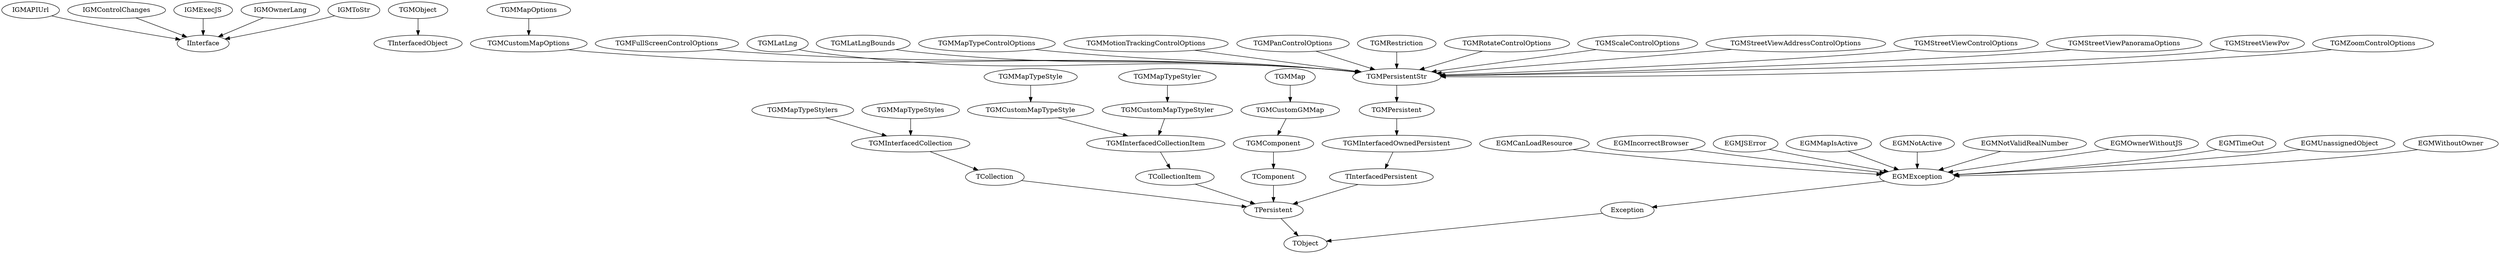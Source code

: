 DiGraph Classes {
  "IGMAPIUrl" -> "IInterface"
  "IGMAPIUrl" [href="GMClasses.IGMAPIUrl.html"]
  "IGMControlChanges" -> "IInterface"
  "IGMControlChanges" [href="GMClasses.IGMControlChanges.html"]
  "IGMExecJS" -> "IInterface"
  "IGMExecJS" [href="GMClasses.IGMExecJS.html"]
  "IGMOwnerLang" -> "IInterface"
  "IGMOwnerLang" [href="GMClasses.IGMOwnerLang.html"]
  "IGMToStr" -> "IInterface"
  "IGMToStr" [href="GMClasses.IGMToStr.html"]
  "TGMObject" -> "TInterfacedObject"
  "TGMObject" [href="GMClasses.TGMObject.html"]
  "Exception" -> "TObject"
  "EGMException" -> "Exception"
  "EGMException" [href="GMClasses.EGMException.html"]
  "EGMCanLoadResource" -> "EGMException"
  "EGMCanLoadResource" [href="GMClasses.EGMCanLoadResource.html"]
  "EGMIncorrectBrowser" -> "EGMException"
  "EGMIncorrectBrowser" [href="GMClasses.EGMIncorrectBrowser.html"]
  "EGMJSError" -> "EGMException"
  "EGMJSError" [href="GMClasses.EGMJSError.html"]
  "EGMMapIsActive" -> "EGMException"
  "EGMMapIsActive" [href="GMClasses.EGMMapIsActive.html"]
  "EGMNotActive" -> "EGMException"
  "EGMNotActive" [href="GMClasses.EGMNotActive.html"]
  "EGMNotValidRealNumber" -> "EGMException"
  "EGMNotValidRealNumber" [href="GMClasses.EGMNotValidRealNumber.html"]
  "EGMOwnerWithoutJS" -> "EGMException"
  "EGMOwnerWithoutJS" [href="GMClasses.EGMOwnerWithoutJS.html"]
  "EGMTimeOut" -> "EGMException"
  "EGMTimeOut" [href="GMClasses.EGMTimeOut.html"]
  "EGMUnassignedObject" -> "EGMException"
  "EGMUnassignedObject" [href="GMClasses.EGMUnassignedObject.html"]
  "EGMWithoutOwner" -> "EGMException"
  "EGMWithoutOwner" [href="GMClasses.EGMWithoutOwner.html"]
  "TPersistent" -> "TObject"
  "TCollection" -> "TPersistent"
  "TGMInterfacedCollection" -> "TCollection"
  "TGMInterfacedCollection" [href="GMClasses.TGMInterfacedCollection.html"]
  "TGMMapTypeStylers" -> "TGMInterfacedCollection"
  "TGMMapTypeStylers" [href="GMMap.VCL.TGMMapTypeStylers.html"]
  "TGMMapTypeStyles" -> "TGMInterfacedCollection"
  "TGMMapTypeStyles" [href="GMMap.VCL.TGMMapTypeStyles.html"]
  "TCollectionItem" -> "TPersistent"
  "TGMInterfacedCollectionItem" -> "TCollectionItem"
  "TGMInterfacedCollectionItem" [href="GMClasses.TGMInterfacedCollectionItem.html"]
  "TGMCustomMapTypeStyle" -> "TGMInterfacedCollectionItem"
  "TGMCustomMapTypeStyle" [href="GMMap.TGMCustomMapTypeStyle.html"]
  "TGMMapTypeStyle" -> "TGMCustomMapTypeStyle"
  "TGMMapTypeStyle" [href="GMMap.VCL.TGMMapTypeStyle.html"]
  "TGMCustomMapTypeStyler" -> "TGMInterfacedCollectionItem"
  "TGMCustomMapTypeStyler" [href="GMMap.TGMCustomMapTypeStyler.html"]
  "TGMMapTypeStyler" -> "TGMCustomMapTypeStyler"
  "TGMMapTypeStyler" [href="GMMap.VCL.TGMMapTypeStyler.html"]
  "TComponent" -> "TPersistent"
  "TGMComponent" -> "TComponent"
  "TGMComponent" [href="GMClasses.TGMComponent.html"]
  "TGMCustomGMMap" -> "TGMComponent"
  "TGMCustomGMMap" [href="GMMap.TGMCustomGMMap.html"]
  "TGMMap" -> "TGMCustomGMMap"
  "TGMMap" [href="GMMap.VCL.TGMMap.html"]
  "TInterfacedPersistent" -> "TPersistent"
  "TGMInterfacedOwnedPersistent" -> "TInterfacedPersistent"
  "TGMInterfacedOwnedPersistent" [href="GMClasses.TGMInterfacedOwnedPersistent.html"]
  "TGMPersistent" -> "TGMInterfacedOwnedPersistent"
  "TGMPersistent" [href="GMClasses.TGMPersistent.html"]
  "TGMPersistentStr" -> "TGMPersistent"
  "TGMPersistentStr" [href="GMClasses.TGMPersistentStr.html"]
  "TGMCustomMapOptions" -> "TGMPersistentStr"
  "TGMCustomMapOptions" [href="GMMap.TGMCustomMapOptions.html"]
  "TGMMapOptions" -> "TGMCustomMapOptions"
  "TGMMapOptions" [href="GMMap.VCL.TGMMapOptions.html"]
  "TGMFullScreenControlOptions" -> "TGMPersistentStr"
  "TGMFullScreenControlOptions" [href="GMMap.TGMFullScreenControlOptions.html"]
  "TGMLatLng" -> "TGMPersistentStr"
  "TGMLatLng" [href="GMLatLng.TGMLatLng.html"]
  "TGMLatLngBounds" -> "TGMPersistentStr"
  "TGMLatLngBounds" [href="GMLatLngBounds.TGMLatLngBounds.html"]
  "TGMMapTypeControlOptions" -> "TGMPersistentStr"
  "TGMMapTypeControlOptions" [href="GMMap.TGMMapTypeControlOptions.html"]
  "TGMMotionTrackingControlOptions" -> "TGMPersistentStr"
  "TGMMotionTrackingControlOptions" [href="GMMap.TGMMotionTrackingControlOptions.html"]
  "TGMPanControlOptions" -> "TGMPersistentStr"
  "TGMPanControlOptions" [href="GMMap.TGMPanControlOptions.html"]
  "TGMRestriction" -> "TGMPersistentStr"
  "TGMRestriction" [href="GMMap.TGMRestriction.html"]
  "TGMRotateControlOptions" -> "TGMPersistentStr"
  "TGMRotateControlOptions" [href="GMMap.TGMRotateControlOptions.html"]
  "TGMScaleControlOptions" -> "TGMPersistentStr"
  "TGMScaleControlOptions" [href="GMMap.TGMScaleControlOptions.html"]
  "TGMStreetViewAddressControlOptions" -> "TGMPersistentStr"
  "TGMStreetViewAddressControlOptions" [href="GMMap.TGMStreetViewAddressControlOptions.html"]
  "TGMStreetViewControlOptions" -> "TGMPersistentStr"
  "TGMStreetViewControlOptions" [href="GMMap.TGMStreetViewControlOptions.html"]
  "TGMStreetViewPanoramaOptions" -> "TGMPersistentStr"
  "TGMStreetViewPanoramaOptions" [href="GMMap.TGMStreetViewPanoramaOptions.html"]
  "TGMStreetViewPov" -> "TGMPersistentStr"
  "TGMStreetViewPov" [href="GMMap.TGMStreetViewPov.html"]
  "TGMZoomControlOptions" -> "TGMPersistentStr"
  "TGMZoomControlOptions" [href="GMMap.TGMZoomControlOptions.html"]
}
